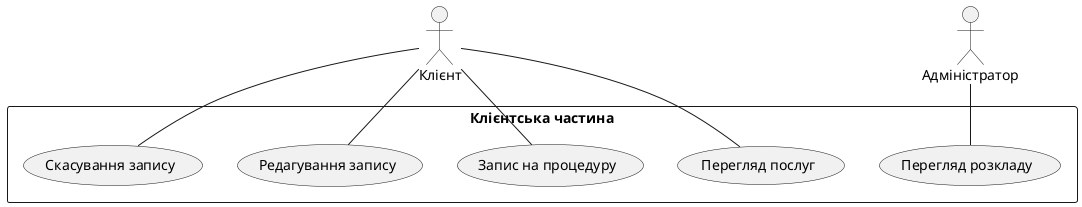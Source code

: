 @startuml client_usecase
actor "Клієнт" as Client
actor "Адміністратор" as Admin

rectangle "Клієнтська частина" {
  Client -- (Перегляд послуг)
  Client -- (Запис на процедуру)
  Client -- (Редагування запису)
  Client -- (Скасування запису)
  
  Admin -- (Перегляд розкладу)
}
@enduml

